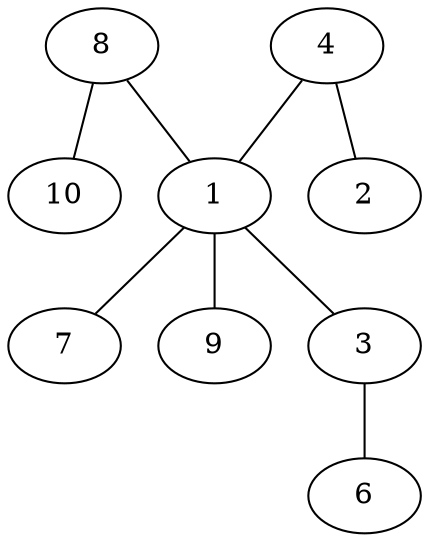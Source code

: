 graph{
1;
8;
4;
7;
9;
3;
10;
2;
6;
8 -- 1 ;
4 -- 1 ;
1 -- 7 ;
1 -- 9 ;
1 -- 3 ;
8 -- 10 ;
4 -- 2 ;
3 -- 6 ;
}